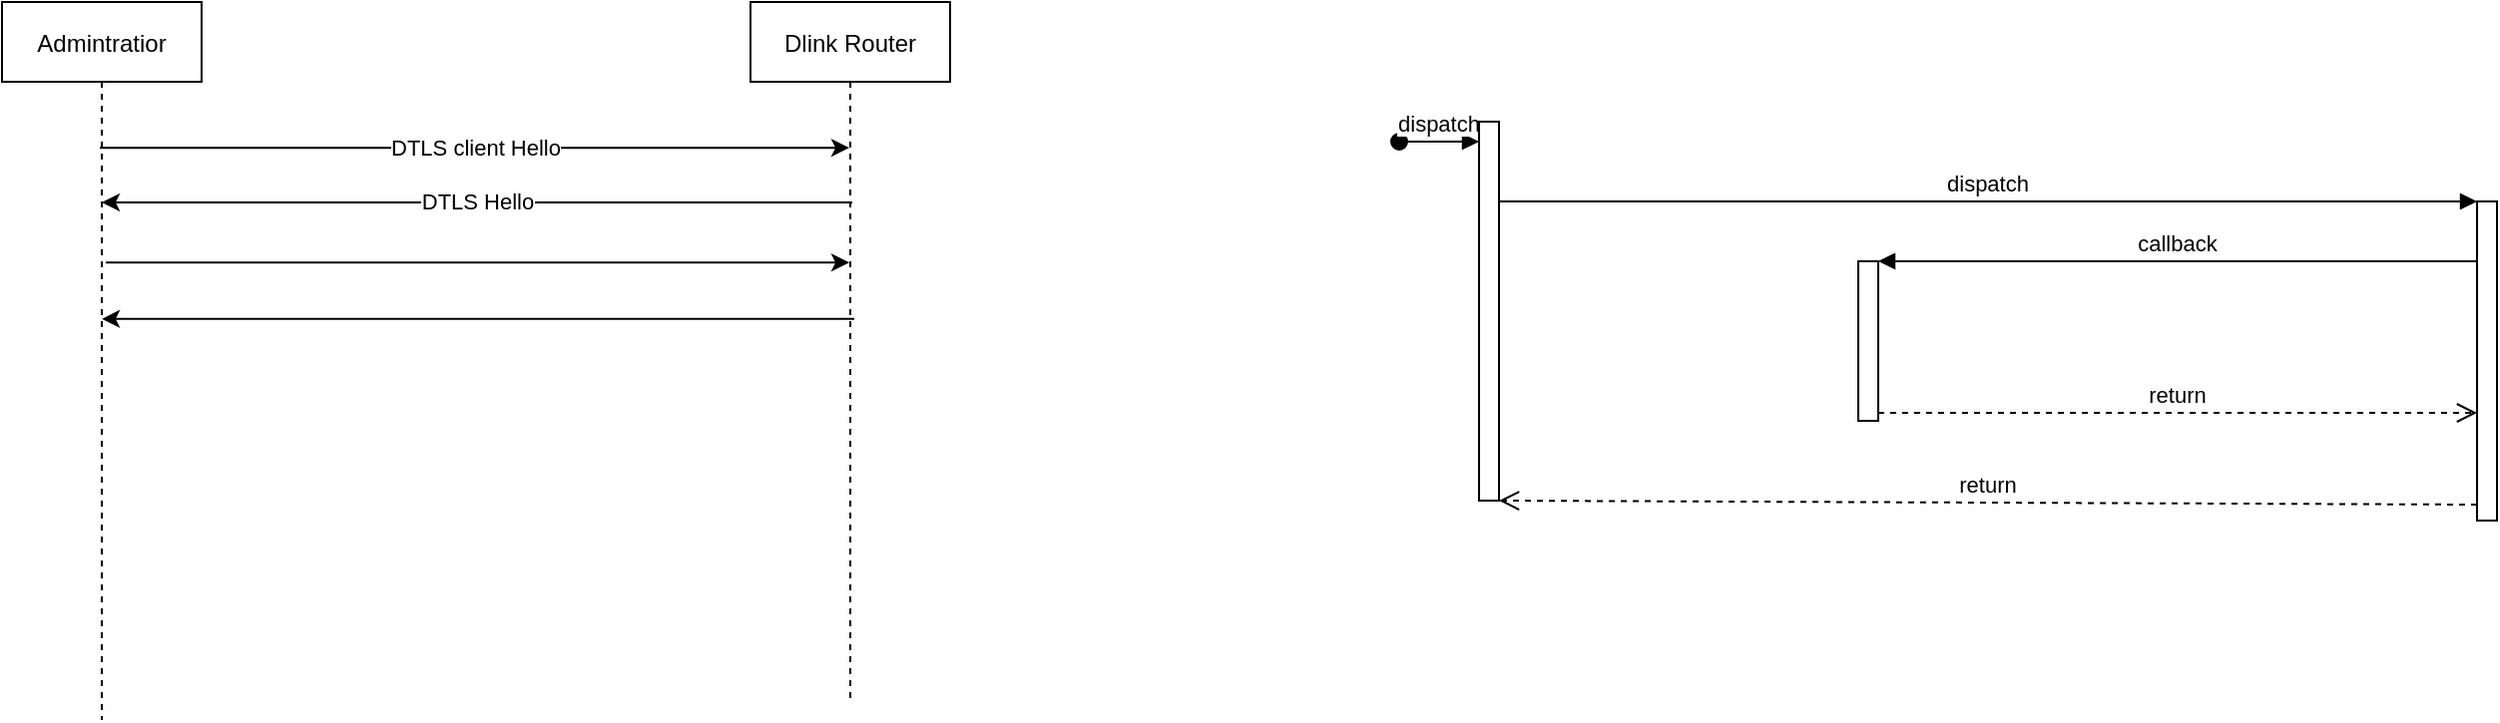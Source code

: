 <mxfile version="20.8.1" type="github" pages="2">
  <diagram id="kgpKYQtTHZ0yAKxKKP6v" name="Page-1">
    <mxGraphModel dx="613" dy="574" grid="1" gridSize="10" guides="1" tooltips="1" connect="1" arrows="1" fold="1" page="1" pageScale="1" pageWidth="850" pageHeight="1100" math="0" shadow="0">
      <root>
        <mxCell id="0" />
        <mxCell id="1" parent="0" />
        <mxCell id="3nuBFxr9cyL0pnOWT2aG-1" value="Admintratior" style="shape=umlLifeline;perimeter=lifelinePerimeter;container=1;collapsible=0;recursiveResize=0;rounded=0;shadow=0;strokeWidth=1;" parent="1" vertex="1">
          <mxGeometry x="50" y="20" width="100" height="360" as="geometry" />
        </mxCell>
        <mxCell id="3nuBFxr9cyL0pnOWT2aG-5" value="Dlink Router" style="shape=umlLifeline;perimeter=lifelinePerimeter;container=1;collapsible=0;recursiveResize=0;rounded=0;shadow=0;strokeWidth=1;" parent="1" vertex="1">
          <mxGeometry x="425" y="20" width="100" height="350" as="geometry" />
        </mxCell>
        <mxCell id="Mfj2aowYsztfsvZFqWXX-1" value="DTLS client Hello" style="endArrow=classic;rounded=0;exitX=0.49;exitY=0.203;exitDx=0;exitDy=0;exitPerimeter=0;html=1;" edge="1" parent="1" source="3nuBFxr9cyL0pnOWT2aG-1" target="3nuBFxr9cyL0pnOWT2aG-5">
          <mxGeometry width="50" height="50" relative="1" as="geometry">
            <mxPoint x="270" y="260" as="sourcePoint" />
            <mxPoint x="320" y="210" as="targetPoint" />
          </mxGeometry>
        </mxCell>
        <mxCell id="Mfj2aowYsztfsvZFqWXX-5" value="DTLS Hello" style="endArrow=classic;html=1;rounded=0;exitX=0.51;exitY=0.287;exitDx=0;exitDy=0;exitPerimeter=0;" edge="1" parent="1" source="3nuBFxr9cyL0pnOWT2aG-5" target="3nuBFxr9cyL0pnOWT2aG-1">
          <mxGeometry width="50" height="50" relative="1" as="geometry">
            <mxPoint x="270" y="260" as="sourcePoint" />
            <mxPoint x="320" y="210" as="targetPoint" />
          </mxGeometry>
        </mxCell>
        <mxCell id="dOExOIGCh-SjuzaRZm8u-1" value="" style="endArrow=classic;html=1;rounded=0;exitX=0.52;exitY=0.363;exitDx=0;exitDy=0;exitPerimeter=0;" edge="1" parent="1" source="3nuBFxr9cyL0pnOWT2aG-1" target="3nuBFxr9cyL0pnOWT2aG-5">
          <mxGeometry width="50" height="50" relative="1" as="geometry">
            <mxPoint x="270" y="260" as="sourcePoint" />
            <mxPoint x="320" y="210" as="targetPoint" />
          </mxGeometry>
        </mxCell>
        <mxCell id="dOExOIGCh-SjuzaRZm8u-2" value="" style="endArrow=classic;html=1;rounded=0;exitX=0.52;exitY=0.454;exitDx=0;exitDy=0;exitPerimeter=0;" edge="1" parent="1" source="3nuBFxr9cyL0pnOWT2aG-5" target="3nuBFxr9cyL0pnOWT2aG-1">
          <mxGeometry width="50" height="50" relative="1" as="geometry">
            <mxPoint x="475" y="180" as="sourcePoint" />
            <mxPoint x="99.5" y="180" as="targetPoint" />
          </mxGeometry>
        </mxCell>
        <mxCell id="dOExOIGCh-SjuzaRZm8u-11" value="dispatch" style="verticalAlign=bottom;startArrow=oval;endArrow=block;startSize=8;shadow=0;strokeWidth=1;" edge="1" parent="1" target="dOExOIGCh-SjuzaRZm8u-17">
          <mxGeometry relative="1" as="geometry">
            <mxPoint x="750" y="90" as="sourcePoint" />
          </mxGeometry>
        </mxCell>
        <mxCell id="dOExOIGCh-SjuzaRZm8u-12" value="return" style="verticalAlign=bottom;endArrow=open;dashed=1;endSize=8;exitX=0;exitY=0.95;shadow=0;strokeWidth=1;" edge="1" parent="1" source="dOExOIGCh-SjuzaRZm8u-18" target="dOExOIGCh-SjuzaRZm8u-17">
          <mxGeometry relative="1" as="geometry">
            <mxPoint x="1015" y="-94" as="targetPoint" />
          </mxGeometry>
        </mxCell>
        <mxCell id="dOExOIGCh-SjuzaRZm8u-13" value="dispatch" style="verticalAlign=bottom;endArrow=block;entryX=0;entryY=0;shadow=0;strokeWidth=1;" edge="1" parent="1" source="dOExOIGCh-SjuzaRZm8u-17" target="dOExOIGCh-SjuzaRZm8u-18">
          <mxGeometry relative="1" as="geometry">
            <mxPoint x="1015" y="-170" as="sourcePoint" />
          </mxGeometry>
        </mxCell>
        <mxCell id="dOExOIGCh-SjuzaRZm8u-14" value="callback" style="verticalAlign=bottom;endArrow=block;entryX=1;entryY=0;shadow=0;strokeWidth=1;" edge="1" parent="1" source="dOExOIGCh-SjuzaRZm8u-18" target="dOExOIGCh-SjuzaRZm8u-16">
          <mxGeometry relative="1" as="geometry">
            <mxPoint x="980" y="-130" as="sourcePoint" />
          </mxGeometry>
        </mxCell>
        <mxCell id="dOExOIGCh-SjuzaRZm8u-15" value="return" style="verticalAlign=bottom;endArrow=open;dashed=1;endSize=8;exitX=1;exitY=0.95;shadow=0;strokeWidth=1;" edge="1" parent="1" source="dOExOIGCh-SjuzaRZm8u-16" target="dOExOIGCh-SjuzaRZm8u-18">
          <mxGeometry relative="1" as="geometry">
            <mxPoint x="980" y="-73" as="targetPoint" />
          </mxGeometry>
        </mxCell>
        <mxCell id="dOExOIGCh-SjuzaRZm8u-16" value="" style="points=[];perimeter=orthogonalPerimeter;rounded=0;shadow=0;strokeWidth=1;" vertex="1" parent="1">
          <mxGeometry x="980" y="150" width="10" height="80" as="geometry" />
        </mxCell>
        <mxCell id="dOExOIGCh-SjuzaRZm8u-17" value="" style="points=[];perimeter=orthogonalPerimeter;rounded=0;shadow=0;strokeWidth=1;" vertex="1" parent="1">
          <mxGeometry x="790" y="80" width="10" height="190" as="geometry" />
        </mxCell>
        <mxCell id="dOExOIGCh-SjuzaRZm8u-18" value="" style="points=[];perimeter=orthogonalPerimeter;rounded=0;shadow=0;strokeWidth=1;" vertex="1" parent="1">
          <mxGeometry x="1290" y="120" width="10" height="160" as="geometry" />
        </mxCell>
      </root>
    </mxGraphModel>
  </diagram>
  <diagram id="3HSPy3TqpW1nLgcwgX99" name="第 2 页">
    <mxGraphModel dx="613" dy="574" grid="1" gridSize="10" guides="1" tooltips="1" connect="1" arrows="1" fold="1" page="1" pageScale="1" pageWidth="827" pageHeight="1169" math="0" shadow="0">
      <root>
        <mxCell id="0" />
        <mxCell id="1" parent="0" />
        <mxCell id="fkEgmH5i-4D5yIoED8C2-1" value="" style="rounded=1;whiteSpace=wrap;html=1;" vertex="1" parent="1">
          <mxGeometry x="90" y="120" width="120" height="30" as="geometry" />
        </mxCell>
        <mxCell id="fkEgmH5i-4D5yIoED8C2-2" value="" style="rounded=1;whiteSpace=wrap;html=1;" vertex="1" parent="1">
          <mxGeometry x="90" y="200" width="120" height="30" as="geometry" />
        </mxCell>
        <mxCell id="fkEgmH5i-4D5yIoED8C2-3" value="" style="rounded=1;whiteSpace=wrap;html=1;" vertex="1" parent="1">
          <mxGeometry x="90" y="160" width="120" height="30" as="geometry" />
        </mxCell>
        <mxCell id="fkEgmH5i-4D5yIoED8C2-4" value="" style="rounded=1;whiteSpace=wrap;html=1;" vertex="1" parent="1">
          <mxGeometry x="90" y="240" width="120" height="30" as="geometry" />
        </mxCell>
        <mxCell id="fkEgmH5i-4D5yIoED8C2-5" value="" style="rounded=1;whiteSpace=wrap;html=1;" vertex="1" parent="1">
          <mxGeometry x="90" y="280" width="120" height="30" as="geometry" />
        </mxCell>
        <mxCell id="fkEgmH5i-4D5yIoED8C2-6" value="" style="rounded=1;whiteSpace=wrap;html=1;" vertex="1" parent="1">
          <mxGeometry x="90" y="320" width="120" height="30" as="geometry" />
        </mxCell>
      </root>
    </mxGraphModel>
  </diagram>
</mxfile>
